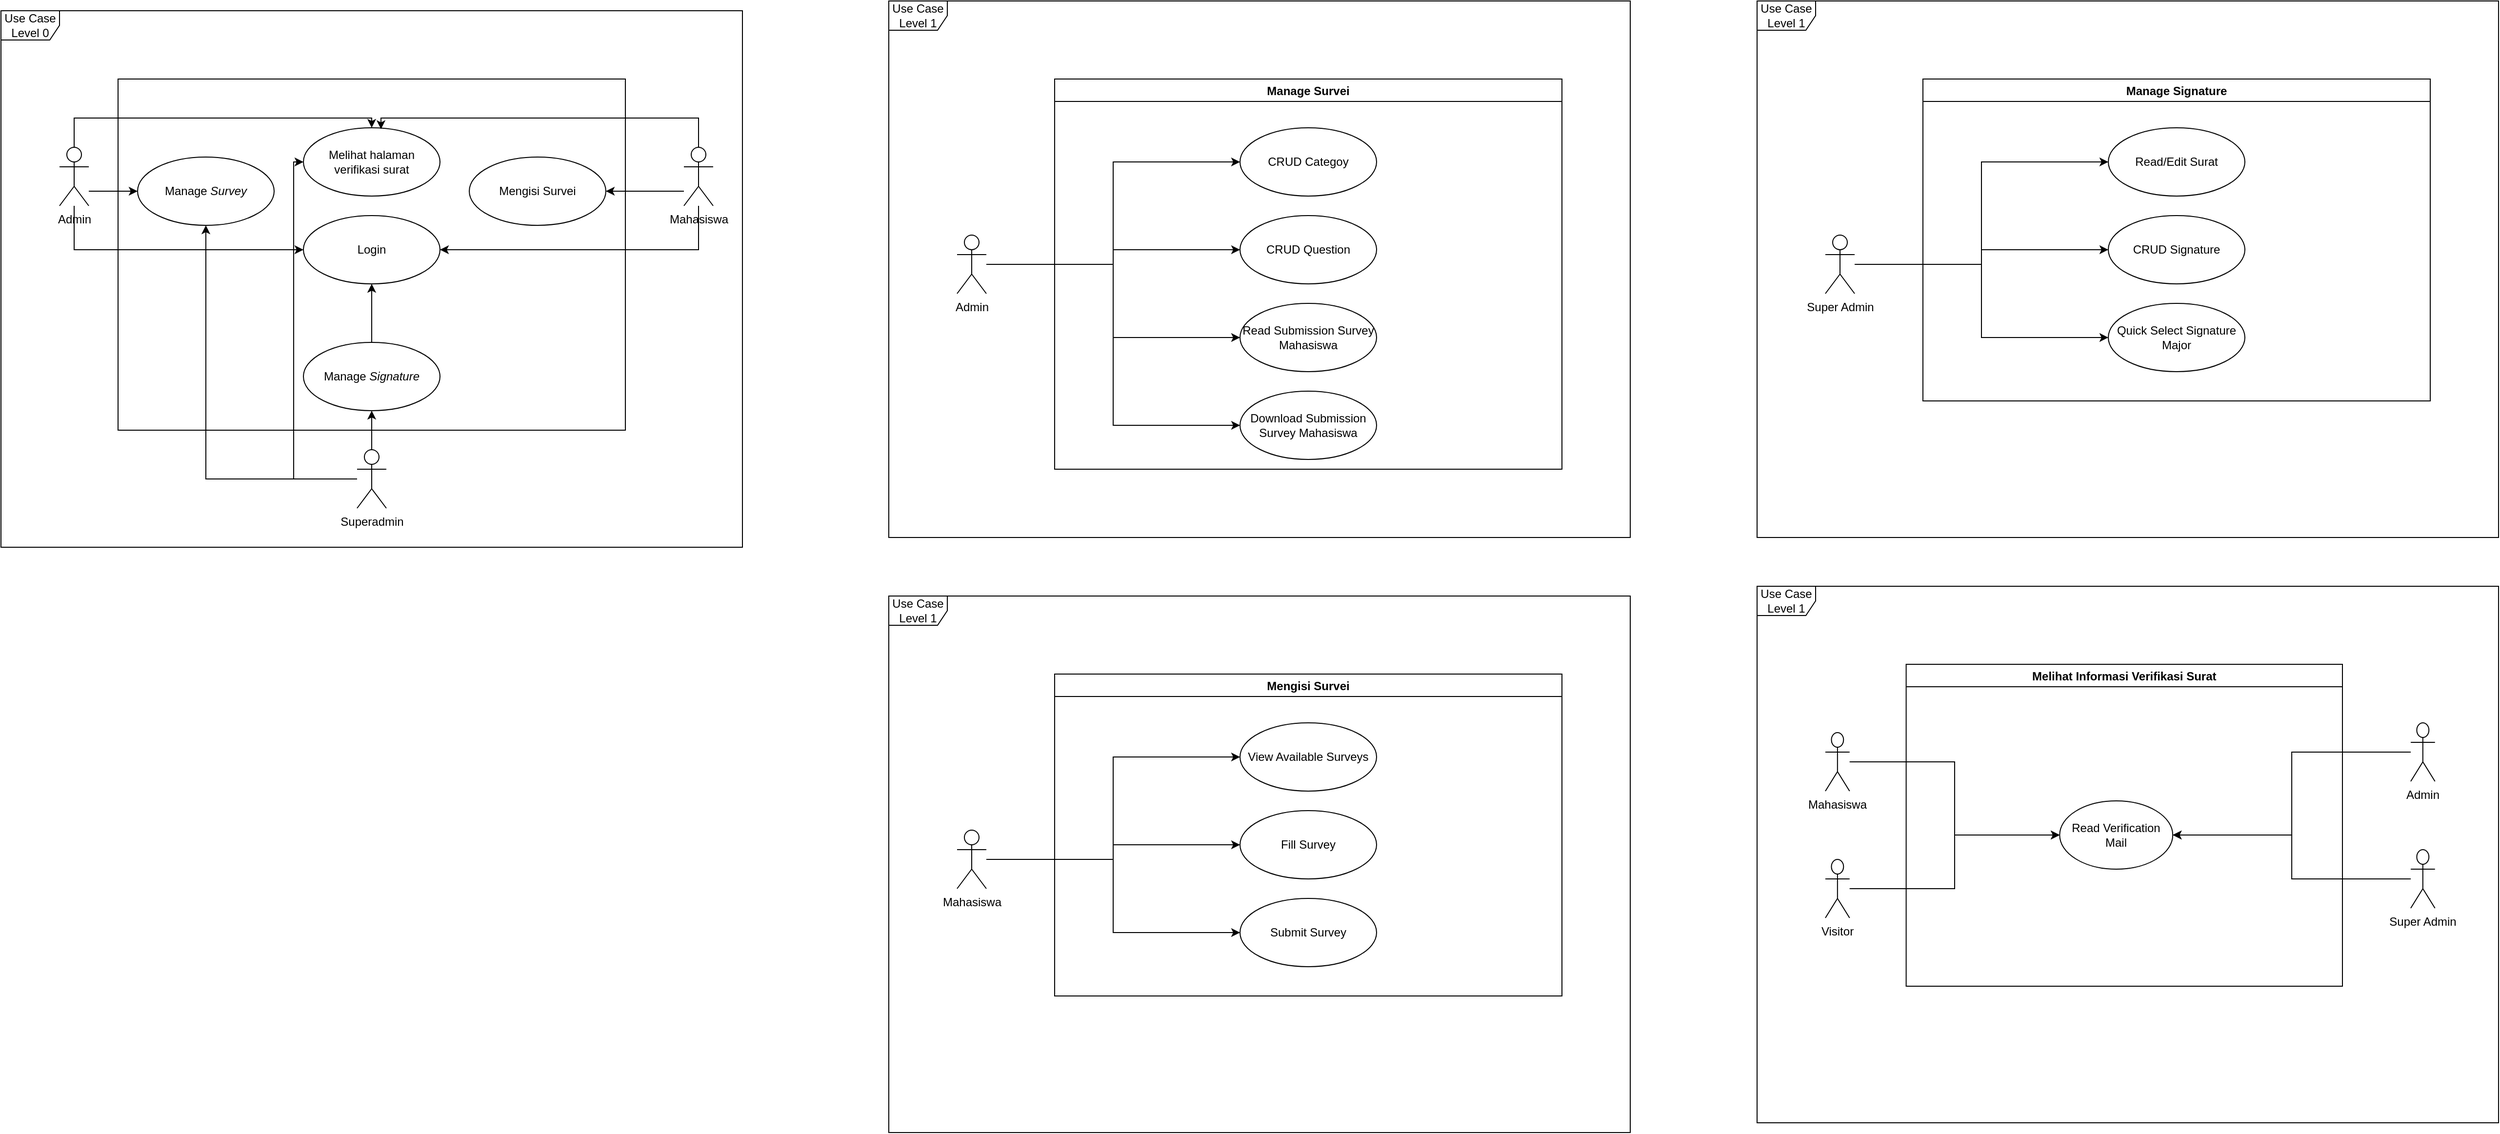 <mxfile version="27.0.3">
  <diagram name="Page-1" id="MK6d8y-G4h0hkD9kcIO6">
    <mxGraphModel dx="1744" dy="862" grid="1" gridSize="10" guides="1" tooltips="1" connect="1" arrows="1" fold="1" page="1" pageScale="1" pageWidth="827" pageHeight="1169" math="0" shadow="0">
      <root>
        <mxCell id="0" />
        <mxCell id="1" parent="0" />
        <mxCell id="yu3238OFJM-tGYZaCiX_-7" value="" style="html=1;whiteSpace=wrap;" vertex="1" parent="1">
          <mxGeometry x="160" y="120" width="520" height="360" as="geometry" />
        </mxCell>
        <mxCell id="yu3238OFJM-tGYZaCiX_-1" value="Admin" style="shape=umlActor;verticalLabelPosition=bottom;verticalAlign=top;html=1;" vertex="1" parent="1">
          <mxGeometry x="100" y="190" width="30" height="60" as="geometry" />
        </mxCell>
        <mxCell id="yu3238OFJM-tGYZaCiX_-2" value="Use Case Level 0" style="shape=umlFrame;whiteSpace=wrap;html=1;pointerEvents=0;" vertex="1" parent="1">
          <mxGeometry x="40" y="50" width="760" height="550" as="geometry" />
        </mxCell>
        <mxCell id="yu3238OFJM-tGYZaCiX_-5" value="Mahasiswa" style="shape=umlActor;verticalLabelPosition=bottom;verticalAlign=top;html=1;" vertex="1" parent="1">
          <mxGeometry x="740" y="190" width="30" height="60" as="geometry" />
        </mxCell>
        <mxCell id="yu3238OFJM-tGYZaCiX_-22" value="" style="edgeStyle=orthogonalEdgeStyle;rounded=0;orthogonalLoop=1;jettySize=auto;html=1;" edge="1" parent="1" source="yu3238OFJM-tGYZaCiX_-6" target="yu3238OFJM-tGYZaCiX_-8">
          <mxGeometry relative="1" as="geometry" />
        </mxCell>
        <mxCell id="yu3238OFJM-tGYZaCiX_-23" style="edgeStyle=orthogonalEdgeStyle;rounded=0;orthogonalLoop=1;jettySize=auto;html=1;" edge="1" parent="1" source="yu3238OFJM-tGYZaCiX_-6" target="yu3238OFJM-tGYZaCiX_-12">
          <mxGeometry relative="1" as="geometry">
            <Array as="points">
              <mxPoint x="340" y="530" />
              <mxPoint x="340" y="205" />
            </Array>
          </mxGeometry>
        </mxCell>
        <mxCell id="yu3238OFJM-tGYZaCiX_-24" style="edgeStyle=orthogonalEdgeStyle;rounded=0;orthogonalLoop=1;jettySize=auto;html=1;" edge="1" parent="1" source="yu3238OFJM-tGYZaCiX_-6" target="yu3238OFJM-tGYZaCiX_-9">
          <mxGeometry relative="1" as="geometry" />
        </mxCell>
        <mxCell id="yu3238OFJM-tGYZaCiX_-6" value="Superadmin" style="shape=umlActor;verticalLabelPosition=bottom;verticalAlign=top;html=1;" vertex="1" parent="1">
          <mxGeometry x="405" y="500" width="30" height="60" as="geometry" />
        </mxCell>
        <mxCell id="yu3238OFJM-tGYZaCiX_-14" value="" style="edgeStyle=orthogonalEdgeStyle;rounded=0;orthogonalLoop=1;jettySize=auto;html=1;" edge="1" parent="1" source="yu3238OFJM-tGYZaCiX_-8" target="yu3238OFJM-tGYZaCiX_-10">
          <mxGeometry relative="1" as="geometry" />
        </mxCell>
        <mxCell id="yu3238OFJM-tGYZaCiX_-8" value="Manage &lt;i&gt;Signature&lt;/i&gt;" style="ellipse;whiteSpace=wrap;html=1;" vertex="1" parent="1">
          <mxGeometry x="350" y="390" width="140" height="70" as="geometry" />
        </mxCell>
        <mxCell id="yu3238OFJM-tGYZaCiX_-9" value="Manage &lt;i&gt;Survey&lt;/i&gt;" style="ellipse;whiteSpace=wrap;html=1;" vertex="1" parent="1">
          <mxGeometry x="180" y="200" width="140" height="70" as="geometry" />
        </mxCell>
        <mxCell id="yu3238OFJM-tGYZaCiX_-10" value="Login" style="ellipse;whiteSpace=wrap;html=1;" vertex="1" parent="1">
          <mxGeometry x="350" y="260" width="140" height="70" as="geometry" />
        </mxCell>
        <mxCell id="yu3238OFJM-tGYZaCiX_-11" value="Mengisi Survei" style="ellipse;whiteSpace=wrap;html=1;" vertex="1" parent="1">
          <mxGeometry x="520" y="200" width="140" height="70" as="geometry" />
        </mxCell>
        <mxCell id="yu3238OFJM-tGYZaCiX_-12" value="Melihat halaman verifikasi surat" style="ellipse;whiteSpace=wrap;html=1;" vertex="1" parent="1">
          <mxGeometry x="350" y="170" width="140" height="70" as="geometry" />
        </mxCell>
        <mxCell id="yu3238OFJM-tGYZaCiX_-16" value="" style="edgeStyle=orthogonalEdgeStyle;rounded=0;orthogonalLoop=1;jettySize=auto;html=1;" edge="1" parent="1" source="yu3238OFJM-tGYZaCiX_-5" target="yu3238OFJM-tGYZaCiX_-11">
          <mxGeometry relative="1" as="geometry">
            <Array as="points">
              <mxPoint x="720" y="235" />
              <mxPoint x="720" y="235" />
            </Array>
          </mxGeometry>
        </mxCell>
        <mxCell id="yu3238OFJM-tGYZaCiX_-15" style="edgeStyle=orthogonalEdgeStyle;rounded=0;orthogonalLoop=1;jettySize=auto;html=1;entryX=1;entryY=0.5;entryDx=0;entryDy=0;" edge="1" parent="1" source="yu3238OFJM-tGYZaCiX_-5" target="yu3238OFJM-tGYZaCiX_-10">
          <mxGeometry relative="1" as="geometry">
            <Array as="points">
              <mxPoint x="755" y="295" />
            </Array>
          </mxGeometry>
        </mxCell>
        <mxCell id="yu3238OFJM-tGYZaCiX_-17" style="edgeStyle=orthogonalEdgeStyle;rounded=0;orthogonalLoop=1;jettySize=auto;html=1;entryX=0;entryY=0.5;entryDx=0;entryDy=0;" edge="1" parent="1" source="yu3238OFJM-tGYZaCiX_-1" target="yu3238OFJM-tGYZaCiX_-10">
          <mxGeometry relative="1" as="geometry">
            <Array as="points">
              <mxPoint x="115" y="295" />
            </Array>
          </mxGeometry>
        </mxCell>
        <mxCell id="yu3238OFJM-tGYZaCiX_-18" style="edgeStyle=orthogonalEdgeStyle;rounded=0;orthogonalLoop=1;jettySize=auto;html=1;entryX=0;entryY=0.5;entryDx=0;entryDy=0;" edge="1" parent="1" source="yu3238OFJM-tGYZaCiX_-1" target="yu3238OFJM-tGYZaCiX_-9">
          <mxGeometry relative="1" as="geometry">
            <Array as="points">
              <mxPoint x="140" y="235" />
              <mxPoint x="140" y="235" />
            </Array>
          </mxGeometry>
        </mxCell>
        <mxCell id="yu3238OFJM-tGYZaCiX_-19" style="edgeStyle=orthogonalEdgeStyle;rounded=0;orthogonalLoop=1;jettySize=auto;html=1;" edge="1" parent="1" source="yu3238OFJM-tGYZaCiX_-1" target="yu3238OFJM-tGYZaCiX_-12">
          <mxGeometry relative="1" as="geometry">
            <Array as="points">
              <mxPoint x="115" y="160" />
              <mxPoint x="420" y="160" />
            </Array>
          </mxGeometry>
        </mxCell>
        <mxCell id="yu3238OFJM-tGYZaCiX_-21" style="edgeStyle=orthogonalEdgeStyle;rounded=0;orthogonalLoop=1;jettySize=auto;html=1;entryX=0.568;entryY=0.02;entryDx=0;entryDy=0;entryPerimeter=0;" edge="1" parent="1" source="yu3238OFJM-tGYZaCiX_-5" target="yu3238OFJM-tGYZaCiX_-12">
          <mxGeometry relative="1" as="geometry">
            <Array as="points">
              <mxPoint x="755" y="160" />
              <mxPoint x="429" y="160" />
            </Array>
          </mxGeometry>
        </mxCell>
        <mxCell id="yu3238OFJM-tGYZaCiX_-38" value="" style="group" vertex="1" connectable="0" parent="1">
          <mxGeometry x="950" y="40" width="760" height="550" as="geometry" />
        </mxCell>
        <mxCell id="yu3238OFJM-tGYZaCiX_-26" value="Use Case Level 1" style="shape=umlFrame;whiteSpace=wrap;html=1;pointerEvents=0;" vertex="1" parent="yu3238OFJM-tGYZaCiX_-38">
          <mxGeometry width="760" height="550" as="geometry" />
        </mxCell>
        <mxCell id="yu3238OFJM-tGYZaCiX_-34" style="edgeStyle=orthogonalEdgeStyle;rounded=0;orthogonalLoop=1;jettySize=auto;html=1;entryX=0;entryY=0.5;entryDx=0;entryDy=0;" edge="1" parent="yu3238OFJM-tGYZaCiX_-38" source="yu3238OFJM-tGYZaCiX_-27" target="yu3238OFJM-tGYZaCiX_-30">
          <mxGeometry relative="1" as="geometry" />
        </mxCell>
        <mxCell id="yu3238OFJM-tGYZaCiX_-35" style="edgeStyle=orthogonalEdgeStyle;rounded=0;orthogonalLoop=1;jettySize=auto;html=1;entryX=0;entryY=0.5;entryDx=0;entryDy=0;" edge="1" parent="yu3238OFJM-tGYZaCiX_-38" source="yu3238OFJM-tGYZaCiX_-27" target="yu3238OFJM-tGYZaCiX_-31">
          <mxGeometry relative="1" as="geometry" />
        </mxCell>
        <mxCell id="yu3238OFJM-tGYZaCiX_-36" style="edgeStyle=orthogonalEdgeStyle;rounded=0;orthogonalLoop=1;jettySize=auto;html=1;entryX=0;entryY=0.5;entryDx=0;entryDy=0;" edge="1" parent="yu3238OFJM-tGYZaCiX_-38" source="yu3238OFJM-tGYZaCiX_-27" target="yu3238OFJM-tGYZaCiX_-32">
          <mxGeometry relative="1" as="geometry" />
        </mxCell>
        <mxCell id="yu3238OFJM-tGYZaCiX_-37" style="edgeStyle=orthogonalEdgeStyle;rounded=0;orthogonalLoop=1;jettySize=auto;html=1;entryX=0;entryY=0.5;entryDx=0;entryDy=0;" edge="1" parent="yu3238OFJM-tGYZaCiX_-38" source="yu3238OFJM-tGYZaCiX_-27" target="yu3238OFJM-tGYZaCiX_-33">
          <mxGeometry relative="1" as="geometry" />
        </mxCell>
        <mxCell id="yu3238OFJM-tGYZaCiX_-27" value="Admin" style="shape=umlActor;verticalLabelPosition=bottom;verticalAlign=top;html=1;" vertex="1" parent="yu3238OFJM-tGYZaCiX_-38">
          <mxGeometry x="70" y="240" width="30" height="60" as="geometry" />
        </mxCell>
        <mxCell id="yu3238OFJM-tGYZaCiX_-29" value="Manage Survei" style="swimlane;" vertex="1" parent="yu3238OFJM-tGYZaCiX_-38">
          <mxGeometry x="170" y="80" width="520" height="400" as="geometry" />
        </mxCell>
        <mxCell id="yu3238OFJM-tGYZaCiX_-30" value="CRUD Categoy" style="ellipse;whiteSpace=wrap;html=1;" vertex="1" parent="yu3238OFJM-tGYZaCiX_-29">
          <mxGeometry x="190" y="50" width="140" height="70" as="geometry" />
        </mxCell>
        <mxCell id="yu3238OFJM-tGYZaCiX_-31" value="CRUD Question" style="ellipse;whiteSpace=wrap;html=1;" vertex="1" parent="yu3238OFJM-tGYZaCiX_-29">
          <mxGeometry x="190" y="140" width="140" height="70" as="geometry" />
        </mxCell>
        <mxCell id="yu3238OFJM-tGYZaCiX_-32" value="Read Submission Survey Mahasiswa" style="ellipse;whiteSpace=wrap;html=1;" vertex="1" parent="yu3238OFJM-tGYZaCiX_-29">
          <mxGeometry x="190" y="230" width="140" height="70" as="geometry" />
        </mxCell>
        <mxCell id="yu3238OFJM-tGYZaCiX_-33" value="Download Submission Survey Mahasiswa" style="ellipse;whiteSpace=wrap;html=1;" vertex="1" parent="yu3238OFJM-tGYZaCiX_-29">
          <mxGeometry x="190" y="320" width="140" height="70" as="geometry" />
        </mxCell>
        <mxCell id="yu3238OFJM-tGYZaCiX_-39" value="" style="group" vertex="1" connectable="0" parent="1">
          <mxGeometry x="1840" y="40" width="760" height="550" as="geometry" />
        </mxCell>
        <mxCell id="yu3238OFJM-tGYZaCiX_-40" value="Use Case Level 1" style="shape=umlFrame;whiteSpace=wrap;html=1;pointerEvents=0;" vertex="1" parent="yu3238OFJM-tGYZaCiX_-39">
          <mxGeometry width="760" height="550" as="geometry" />
        </mxCell>
        <mxCell id="yu3238OFJM-tGYZaCiX_-51" value="" style="group" vertex="1" connectable="0" parent="yu3238OFJM-tGYZaCiX_-39">
          <mxGeometry x="70" y="80" width="620" height="330" as="geometry" />
        </mxCell>
        <mxCell id="yu3238OFJM-tGYZaCiX_-41" style="edgeStyle=orthogonalEdgeStyle;rounded=0;orthogonalLoop=1;jettySize=auto;html=1;entryX=0;entryY=0.5;entryDx=0;entryDy=0;" edge="1" parent="yu3238OFJM-tGYZaCiX_-51" source="yu3238OFJM-tGYZaCiX_-45" target="yu3238OFJM-tGYZaCiX_-47">
          <mxGeometry relative="1" as="geometry" />
        </mxCell>
        <mxCell id="yu3238OFJM-tGYZaCiX_-42" style="edgeStyle=orthogonalEdgeStyle;rounded=0;orthogonalLoop=1;jettySize=auto;html=1;entryX=0;entryY=0.5;entryDx=0;entryDy=0;" edge="1" parent="yu3238OFJM-tGYZaCiX_-51" source="yu3238OFJM-tGYZaCiX_-45" target="yu3238OFJM-tGYZaCiX_-48">
          <mxGeometry relative="1" as="geometry" />
        </mxCell>
        <mxCell id="yu3238OFJM-tGYZaCiX_-43" style="edgeStyle=orthogonalEdgeStyle;rounded=0;orthogonalLoop=1;jettySize=auto;html=1;entryX=0;entryY=0.5;entryDx=0;entryDy=0;" edge="1" parent="yu3238OFJM-tGYZaCiX_-51" source="yu3238OFJM-tGYZaCiX_-45" target="yu3238OFJM-tGYZaCiX_-49">
          <mxGeometry relative="1" as="geometry" />
        </mxCell>
        <mxCell id="yu3238OFJM-tGYZaCiX_-45" value="Super Admin" style="shape=umlActor;verticalLabelPosition=bottom;verticalAlign=top;html=1;" vertex="1" parent="yu3238OFJM-tGYZaCiX_-51">
          <mxGeometry y="160" width="30" height="60" as="geometry" />
        </mxCell>
        <mxCell id="yu3238OFJM-tGYZaCiX_-46" value="Manage Signature" style="swimlane;" vertex="1" parent="yu3238OFJM-tGYZaCiX_-51">
          <mxGeometry x="100" width="520" height="330" as="geometry" />
        </mxCell>
        <mxCell id="yu3238OFJM-tGYZaCiX_-47" value="Read/Edit Surat" style="ellipse;whiteSpace=wrap;html=1;" vertex="1" parent="yu3238OFJM-tGYZaCiX_-46">
          <mxGeometry x="190" y="50" width="140" height="70" as="geometry" />
        </mxCell>
        <mxCell id="yu3238OFJM-tGYZaCiX_-48" value="CRUD Signature" style="ellipse;whiteSpace=wrap;html=1;" vertex="1" parent="yu3238OFJM-tGYZaCiX_-46">
          <mxGeometry x="190" y="140" width="140" height="70" as="geometry" />
        </mxCell>
        <mxCell id="yu3238OFJM-tGYZaCiX_-49" value="Quick Select Signature Major" style="ellipse;whiteSpace=wrap;html=1;" vertex="1" parent="yu3238OFJM-tGYZaCiX_-46">
          <mxGeometry x="190" y="230" width="140" height="70" as="geometry" />
        </mxCell>
        <mxCell id="yu3238OFJM-tGYZaCiX_-52" value="" style="group" vertex="1" connectable="0" parent="1">
          <mxGeometry x="950" y="650" width="760" height="550" as="geometry" />
        </mxCell>
        <mxCell id="yu3238OFJM-tGYZaCiX_-53" value="Use Case Level 1" style="shape=umlFrame;whiteSpace=wrap;html=1;pointerEvents=0;" vertex="1" parent="yu3238OFJM-tGYZaCiX_-52">
          <mxGeometry width="760" height="550" as="geometry" />
        </mxCell>
        <mxCell id="yu3238OFJM-tGYZaCiX_-54" value="" style="group" vertex="1" connectable="0" parent="yu3238OFJM-tGYZaCiX_-52">
          <mxGeometry x="70" y="80" width="620" height="330" as="geometry" />
        </mxCell>
        <mxCell id="yu3238OFJM-tGYZaCiX_-55" style="edgeStyle=orthogonalEdgeStyle;rounded=0;orthogonalLoop=1;jettySize=auto;html=1;entryX=0;entryY=0.5;entryDx=0;entryDy=0;" edge="1" parent="yu3238OFJM-tGYZaCiX_-54" source="yu3238OFJM-tGYZaCiX_-58" target="yu3238OFJM-tGYZaCiX_-60">
          <mxGeometry relative="1" as="geometry" />
        </mxCell>
        <mxCell id="yu3238OFJM-tGYZaCiX_-56" style="edgeStyle=orthogonalEdgeStyle;rounded=0;orthogonalLoop=1;jettySize=auto;html=1;entryX=0;entryY=0.5;entryDx=0;entryDy=0;" edge="1" parent="yu3238OFJM-tGYZaCiX_-54" source="yu3238OFJM-tGYZaCiX_-58" target="yu3238OFJM-tGYZaCiX_-61">
          <mxGeometry relative="1" as="geometry" />
        </mxCell>
        <mxCell id="yu3238OFJM-tGYZaCiX_-57" style="edgeStyle=orthogonalEdgeStyle;rounded=0;orthogonalLoop=1;jettySize=auto;html=1;entryX=0;entryY=0.5;entryDx=0;entryDy=0;" edge="1" parent="yu3238OFJM-tGYZaCiX_-54" source="yu3238OFJM-tGYZaCiX_-58" target="yu3238OFJM-tGYZaCiX_-62">
          <mxGeometry relative="1" as="geometry" />
        </mxCell>
        <mxCell id="yu3238OFJM-tGYZaCiX_-58" value="Mahasiswa" style="shape=umlActor;verticalLabelPosition=bottom;verticalAlign=top;html=1;" vertex="1" parent="yu3238OFJM-tGYZaCiX_-54">
          <mxGeometry y="160" width="30" height="60" as="geometry" />
        </mxCell>
        <mxCell id="yu3238OFJM-tGYZaCiX_-59" value="Mengisi Survei" style="swimlane;" vertex="1" parent="yu3238OFJM-tGYZaCiX_-54">
          <mxGeometry x="100" width="520" height="330" as="geometry" />
        </mxCell>
        <mxCell id="yu3238OFJM-tGYZaCiX_-60" value="View Available Surveys" style="ellipse;whiteSpace=wrap;html=1;" vertex="1" parent="yu3238OFJM-tGYZaCiX_-59">
          <mxGeometry x="190" y="50" width="140" height="70" as="geometry" />
        </mxCell>
        <mxCell id="yu3238OFJM-tGYZaCiX_-61" value="Fill Survey" style="ellipse;whiteSpace=wrap;html=1;" vertex="1" parent="yu3238OFJM-tGYZaCiX_-59">
          <mxGeometry x="190" y="140" width="140" height="70" as="geometry" />
        </mxCell>
        <mxCell id="yu3238OFJM-tGYZaCiX_-62" value="Submit Survey" style="ellipse;whiteSpace=wrap;html=1;" vertex="1" parent="yu3238OFJM-tGYZaCiX_-59">
          <mxGeometry x="190" y="230" width="140" height="70" as="geometry" />
        </mxCell>
        <mxCell id="yu3238OFJM-tGYZaCiX_-73" value="" style="group" vertex="1" connectable="0" parent="1">
          <mxGeometry x="1840" y="640" width="760" height="550" as="geometry" />
        </mxCell>
        <mxCell id="yu3238OFJM-tGYZaCiX_-74" value="Use Case Level 1" style="shape=umlFrame;whiteSpace=wrap;html=1;pointerEvents=0;" vertex="1" parent="yu3238OFJM-tGYZaCiX_-73">
          <mxGeometry width="760" height="550" as="geometry" />
        </mxCell>
        <mxCell id="yu3238OFJM-tGYZaCiX_-75" value="" style="group" vertex="1" connectable="0" parent="yu3238OFJM-tGYZaCiX_-73">
          <mxGeometry x="70" y="80" width="530" height="330" as="geometry" />
        </mxCell>
        <mxCell id="yu3238OFJM-tGYZaCiX_-77" style="edgeStyle=orthogonalEdgeStyle;rounded=0;orthogonalLoop=1;jettySize=auto;html=1;entryX=0;entryY=0.5;entryDx=0;entryDy=0;" edge="1" parent="yu3238OFJM-tGYZaCiX_-75" source="yu3238OFJM-tGYZaCiX_-79" target="yu3238OFJM-tGYZaCiX_-82">
          <mxGeometry relative="1" as="geometry" />
        </mxCell>
        <mxCell id="yu3238OFJM-tGYZaCiX_-79" value="Mahasiswa" style="shape=umlActor;verticalLabelPosition=bottom;verticalAlign=top;html=1;" vertex="1" parent="yu3238OFJM-tGYZaCiX_-75">
          <mxGeometry y="70" width="24.844" height="60" as="geometry" />
        </mxCell>
        <mxCell id="yu3238OFJM-tGYZaCiX_-80" value="Melihat Informasi Verifikasi Surat" style="swimlane;" vertex="1" parent="yu3238OFJM-tGYZaCiX_-75">
          <mxGeometry x="82.812" width="447.188" height="330" as="geometry" />
        </mxCell>
        <mxCell id="yu3238OFJM-tGYZaCiX_-82" value="Read Verification Mail" style="ellipse;whiteSpace=wrap;html=1;" vertex="1" parent="yu3238OFJM-tGYZaCiX_-80">
          <mxGeometry x="157.344" y="140" width="115.938" height="70" as="geometry" />
        </mxCell>
        <mxCell id="yu3238OFJM-tGYZaCiX_-85" style="edgeStyle=orthogonalEdgeStyle;rounded=0;orthogonalLoop=1;jettySize=auto;html=1;entryX=0;entryY=0.5;entryDx=0;entryDy=0;" edge="1" parent="yu3238OFJM-tGYZaCiX_-75" source="yu3238OFJM-tGYZaCiX_-84" target="yu3238OFJM-tGYZaCiX_-82">
          <mxGeometry relative="1" as="geometry" />
        </mxCell>
        <mxCell id="yu3238OFJM-tGYZaCiX_-84" value="Visitor" style="shape=umlActor;verticalLabelPosition=bottom;verticalAlign=top;html=1;" vertex="1" parent="yu3238OFJM-tGYZaCiX_-75">
          <mxGeometry y="200" width="24.844" height="60" as="geometry" />
        </mxCell>
        <mxCell id="yu3238OFJM-tGYZaCiX_-90" style="edgeStyle=orthogonalEdgeStyle;rounded=0;orthogonalLoop=1;jettySize=auto;html=1;entryX=1;entryY=0.5;entryDx=0;entryDy=0;" edge="1" parent="yu3238OFJM-tGYZaCiX_-73" source="yu3238OFJM-tGYZaCiX_-88" target="yu3238OFJM-tGYZaCiX_-82">
          <mxGeometry relative="1" as="geometry" />
        </mxCell>
        <mxCell id="yu3238OFJM-tGYZaCiX_-88" value="Admin" style="shape=umlActor;verticalLabelPosition=bottom;verticalAlign=top;html=1;" vertex="1" parent="yu3238OFJM-tGYZaCiX_-73">
          <mxGeometry x="670" y="140" width="24.844" height="60" as="geometry" />
        </mxCell>
        <mxCell id="yu3238OFJM-tGYZaCiX_-91" style="edgeStyle=orthogonalEdgeStyle;rounded=0;orthogonalLoop=1;jettySize=auto;html=1;entryX=1;entryY=0.5;entryDx=0;entryDy=0;" edge="1" parent="yu3238OFJM-tGYZaCiX_-73" source="yu3238OFJM-tGYZaCiX_-89" target="yu3238OFJM-tGYZaCiX_-82">
          <mxGeometry relative="1" as="geometry" />
        </mxCell>
        <mxCell id="yu3238OFJM-tGYZaCiX_-89" value="Super Admin" style="shape=umlActor;verticalLabelPosition=bottom;verticalAlign=top;html=1;" vertex="1" parent="yu3238OFJM-tGYZaCiX_-73">
          <mxGeometry x="670" y="270" width="24.844" height="60" as="geometry" />
        </mxCell>
      </root>
    </mxGraphModel>
  </diagram>
</mxfile>
